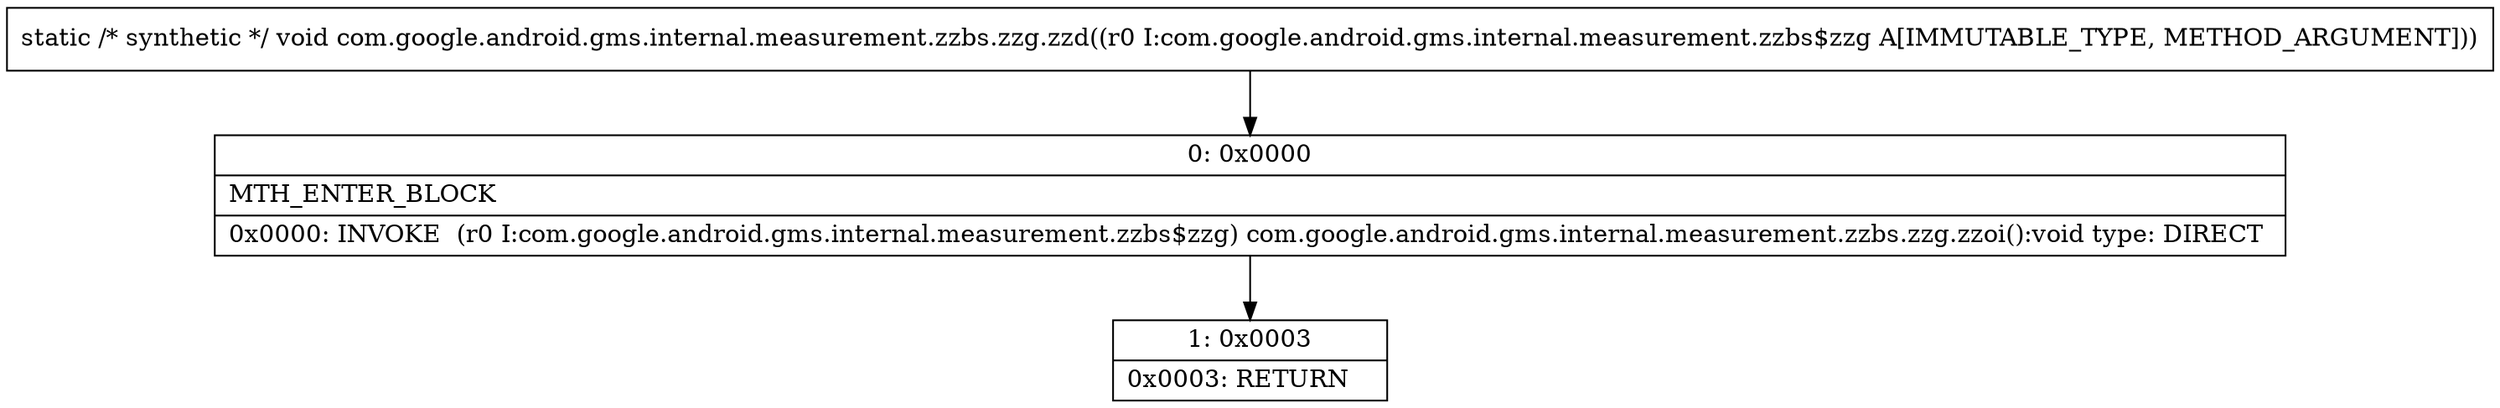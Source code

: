 digraph "CFG forcom.google.android.gms.internal.measurement.zzbs.zzg.zzd(Lcom\/google\/android\/gms\/internal\/measurement\/zzbs$zzg;)V" {
Node_0 [shape=record,label="{0\:\ 0x0000|MTH_ENTER_BLOCK\l|0x0000: INVOKE  (r0 I:com.google.android.gms.internal.measurement.zzbs$zzg) com.google.android.gms.internal.measurement.zzbs.zzg.zzoi():void type: DIRECT \l}"];
Node_1 [shape=record,label="{1\:\ 0x0003|0x0003: RETURN   \l}"];
MethodNode[shape=record,label="{static \/* synthetic *\/ void com.google.android.gms.internal.measurement.zzbs.zzg.zzd((r0 I:com.google.android.gms.internal.measurement.zzbs$zzg A[IMMUTABLE_TYPE, METHOD_ARGUMENT])) }"];
MethodNode -> Node_0;
Node_0 -> Node_1;
}

